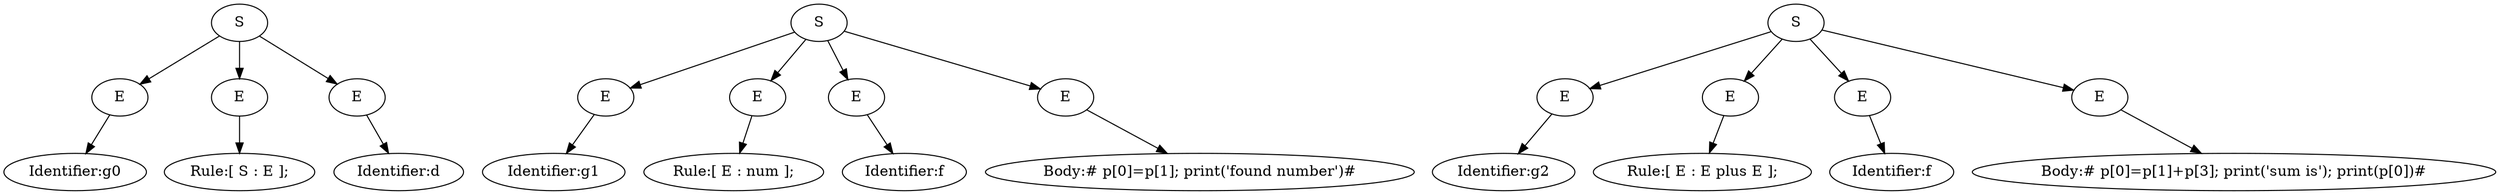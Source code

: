 digraph G { ordering=out 
n0 [ label = "Identifier:g0"];
n1 [ label = "E"];
n1->n0;
n2 [ label = "Rule:[ S : E ];"];
n3 [ label = "E"];
n3->n2;
n4 [ label = "Identifier:d"];
n5 [ label = "E"];
n5->n4;
n6 [ label = "S"];
n6->n1;
n6->n3;
n6->n5;
n7 [ label = "Identifier:g1"];
n8 [ label = "E"];
n8->n7;
n9 [ label = "Rule:[ E : num ];"];
n10 [ label = "E"];
n10->n9;
n11 [ label = "Identifier:f"];
n12 [ label = "E"];
n12->n11;
n13 [ label = "Body:# p[0]=p[1]; print('found number')#"];
n14 [ label = "E"];
n14->n13;
n15 [ label = "S"];
n15->n8;
n15->n10;
n15->n12;
n15->n14;
n16 [ label = "Identifier:g2"];
n17 [ label = "E"];
n17->n16;
n18 [ label = "Rule:[ E : E plus E ];"];
n19 [ label = "E"];
n19->n18;
n20 [ label = "Identifier:f"];
n21 [ label = "E"];
n21->n20;
n22 [ label = "Body:# p[0]=p[1]+p[3]; print('sum is'); print(p[0])#"];
n23 [ label = "E"];
n23->n22;
n24 [ label = "S"];
n24->n17;
n24->n19;
n24->n21;
n24->n23;
}